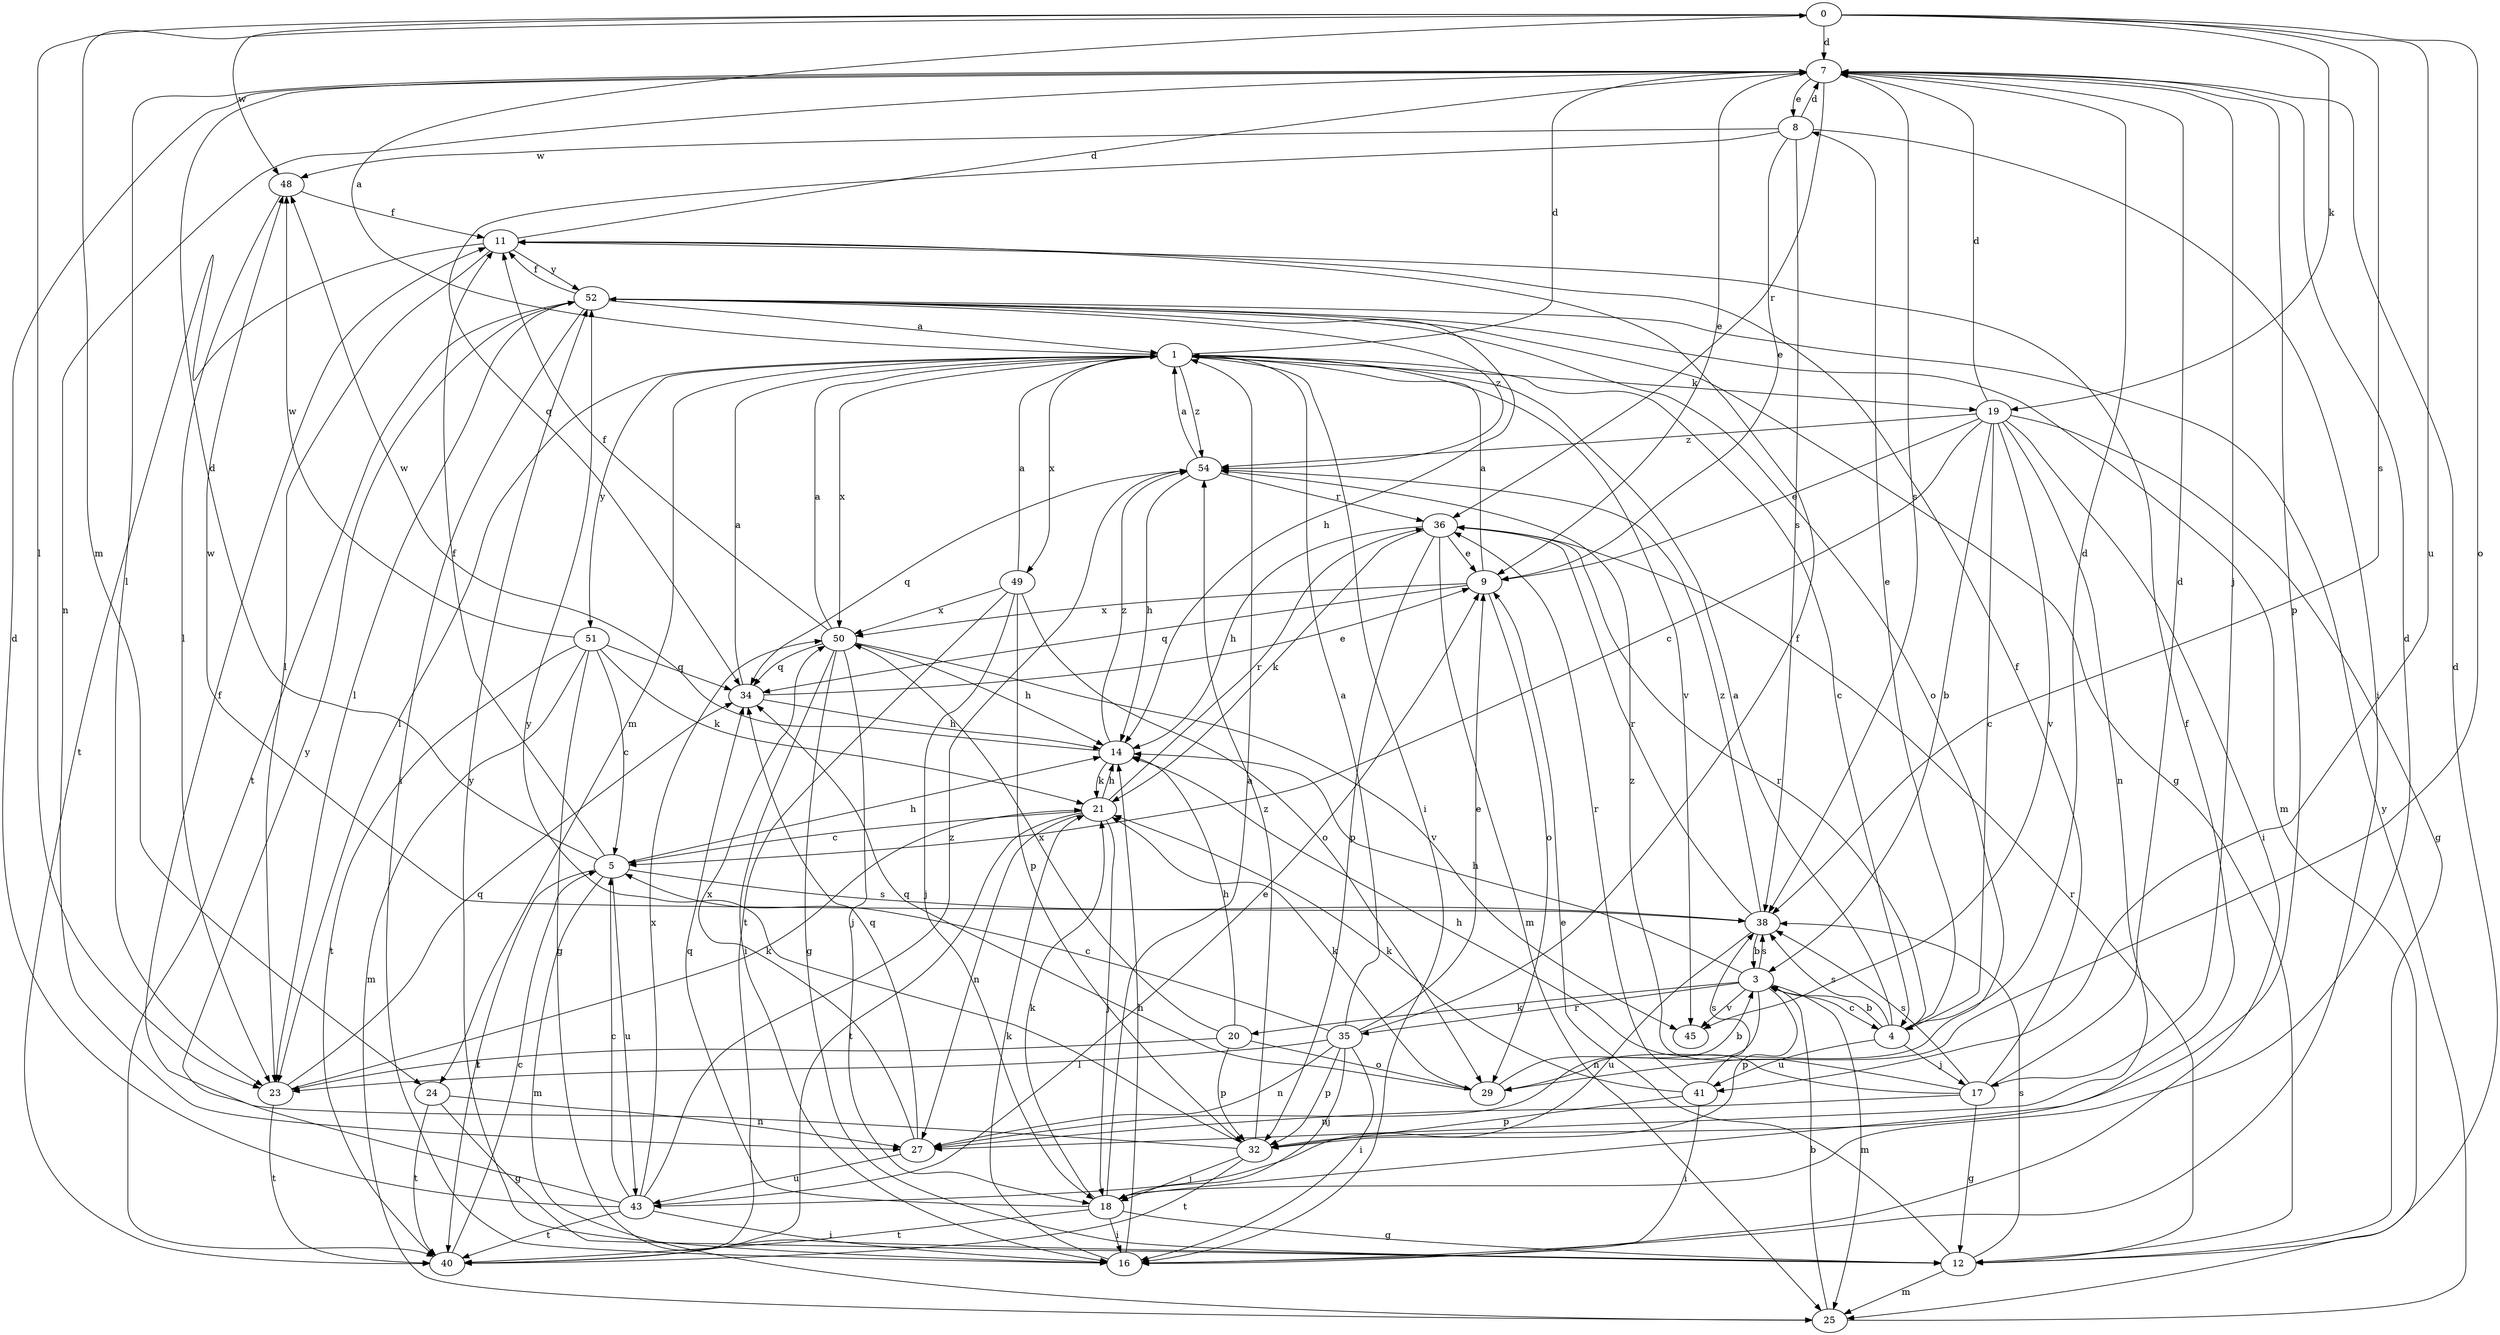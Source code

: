 strict digraph  {
0;
1;
3;
4;
5;
7;
8;
9;
11;
12;
14;
16;
17;
18;
19;
20;
21;
23;
24;
25;
27;
29;
32;
34;
35;
36;
38;
40;
41;
43;
45;
48;
49;
50;
51;
52;
54;
0 -> 7  [label=d];
0 -> 19  [label=k];
0 -> 23  [label=l];
0 -> 24  [label=m];
0 -> 29  [label=o];
0 -> 38  [label=s];
0 -> 41  [label=u];
0 -> 48  [label=w];
1 -> 0  [label=a];
1 -> 4  [label=c];
1 -> 7  [label=d];
1 -> 16  [label=i];
1 -> 19  [label=k];
1 -> 23  [label=l];
1 -> 24  [label=m];
1 -> 45  [label=v];
1 -> 49  [label=x];
1 -> 50  [label=x];
1 -> 51  [label=y];
1 -> 54  [label=z];
3 -> 4  [label=c];
3 -> 14  [label=h];
3 -> 20  [label=k];
3 -> 25  [label=m];
3 -> 27  [label=n];
3 -> 32  [label=p];
3 -> 35  [label=r];
3 -> 38  [label=s];
3 -> 45  [label=v];
4 -> 1  [label=a];
4 -> 3  [label=b];
4 -> 7  [label=d];
4 -> 8  [label=e];
4 -> 17  [label=j];
4 -> 36  [label=r];
4 -> 38  [label=s];
4 -> 41  [label=u];
5 -> 7  [label=d];
5 -> 11  [label=f];
5 -> 14  [label=h];
5 -> 25  [label=m];
5 -> 38  [label=s];
5 -> 40  [label=t];
5 -> 43  [label=u];
7 -> 8  [label=e];
7 -> 9  [label=e];
7 -> 17  [label=j];
7 -> 23  [label=l];
7 -> 27  [label=n];
7 -> 32  [label=p];
7 -> 36  [label=r];
7 -> 38  [label=s];
8 -> 7  [label=d];
8 -> 9  [label=e];
8 -> 16  [label=i];
8 -> 34  [label=q];
8 -> 38  [label=s];
8 -> 48  [label=w];
9 -> 1  [label=a];
9 -> 29  [label=o];
9 -> 34  [label=q];
9 -> 50  [label=x];
11 -> 7  [label=d];
11 -> 23  [label=l];
11 -> 40  [label=t];
11 -> 52  [label=y];
12 -> 7  [label=d];
12 -> 9  [label=e];
12 -> 25  [label=m];
12 -> 36  [label=r];
12 -> 38  [label=s];
14 -> 21  [label=k];
14 -> 48  [label=w];
14 -> 54  [label=z];
16 -> 14  [label=h];
16 -> 21  [label=k];
16 -> 52  [label=y];
17 -> 7  [label=d];
17 -> 11  [label=f];
17 -> 12  [label=g];
17 -> 14  [label=h];
17 -> 27  [label=n];
17 -> 38  [label=s];
17 -> 54  [label=z];
18 -> 1  [label=a];
18 -> 7  [label=d];
18 -> 11  [label=f];
18 -> 12  [label=g];
18 -> 16  [label=i];
18 -> 21  [label=k];
18 -> 34  [label=q];
18 -> 40  [label=t];
19 -> 3  [label=b];
19 -> 4  [label=c];
19 -> 5  [label=c];
19 -> 7  [label=d];
19 -> 9  [label=e];
19 -> 12  [label=g];
19 -> 16  [label=i];
19 -> 27  [label=n];
19 -> 45  [label=v];
19 -> 54  [label=z];
20 -> 14  [label=h];
20 -> 23  [label=l];
20 -> 29  [label=o];
20 -> 32  [label=p];
20 -> 50  [label=x];
21 -> 5  [label=c];
21 -> 14  [label=h];
21 -> 18  [label=j];
21 -> 27  [label=n];
21 -> 36  [label=r];
21 -> 40  [label=t];
23 -> 21  [label=k];
23 -> 34  [label=q];
23 -> 40  [label=t];
24 -> 12  [label=g];
24 -> 27  [label=n];
24 -> 40  [label=t];
25 -> 3  [label=b];
25 -> 52  [label=y];
27 -> 34  [label=q];
27 -> 43  [label=u];
27 -> 50  [label=x];
29 -> 3  [label=b];
29 -> 21  [label=k];
29 -> 34  [label=q];
32 -> 11  [label=f];
32 -> 18  [label=j];
32 -> 40  [label=t];
32 -> 52  [label=y];
32 -> 54  [label=z];
34 -> 1  [label=a];
34 -> 9  [label=e];
34 -> 14  [label=h];
35 -> 1  [label=a];
35 -> 5  [label=c];
35 -> 9  [label=e];
35 -> 11  [label=f];
35 -> 16  [label=i];
35 -> 18  [label=j];
35 -> 23  [label=l];
35 -> 27  [label=n];
35 -> 32  [label=p];
36 -> 9  [label=e];
36 -> 14  [label=h];
36 -> 21  [label=k];
36 -> 25  [label=m];
36 -> 32  [label=p];
38 -> 3  [label=b];
38 -> 36  [label=r];
38 -> 43  [label=u];
38 -> 48  [label=w];
38 -> 54  [label=z];
40 -> 5  [label=c];
41 -> 16  [label=i];
41 -> 21  [label=k];
41 -> 32  [label=p];
41 -> 36  [label=r];
41 -> 38  [label=s];
43 -> 5  [label=c];
43 -> 7  [label=d];
43 -> 9  [label=e];
43 -> 16  [label=i];
43 -> 40  [label=t];
43 -> 50  [label=x];
43 -> 52  [label=y];
43 -> 54  [label=z];
48 -> 11  [label=f];
48 -> 23  [label=l];
49 -> 1  [label=a];
49 -> 18  [label=j];
49 -> 29  [label=o];
49 -> 32  [label=p];
49 -> 40  [label=t];
49 -> 50  [label=x];
50 -> 1  [label=a];
50 -> 11  [label=f];
50 -> 12  [label=g];
50 -> 14  [label=h];
50 -> 16  [label=i];
50 -> 18  [label=j];
50 -> 34  [label=q];
50 -> 45  [label=v];
51 -> 5  [label=c];
51 -> 12  [label=g];
51 -> 21  [label=k];
51 -> 25  [label=m];
51 -> 34  [label=q];
51 -> 40  [label=t];
51 -> 48  [label=w];
52 -> 1  [label=a];
52 -> 11  [label=f];
52 -> 12  [label=g];
52 -> 14  [label=h];
52 -> 16  [label=i];
52 -> 23  [label=l];
52 -> 25  [label=m];
52 -> 29  [label=o];
52 -> 40  [label=t];
52 -> 54  [label=z];
54 -> 1  [label=a];
54 -> 14  [label=h];
54 -> 34  [label=q];
54 -> 36  [label=r];
}
